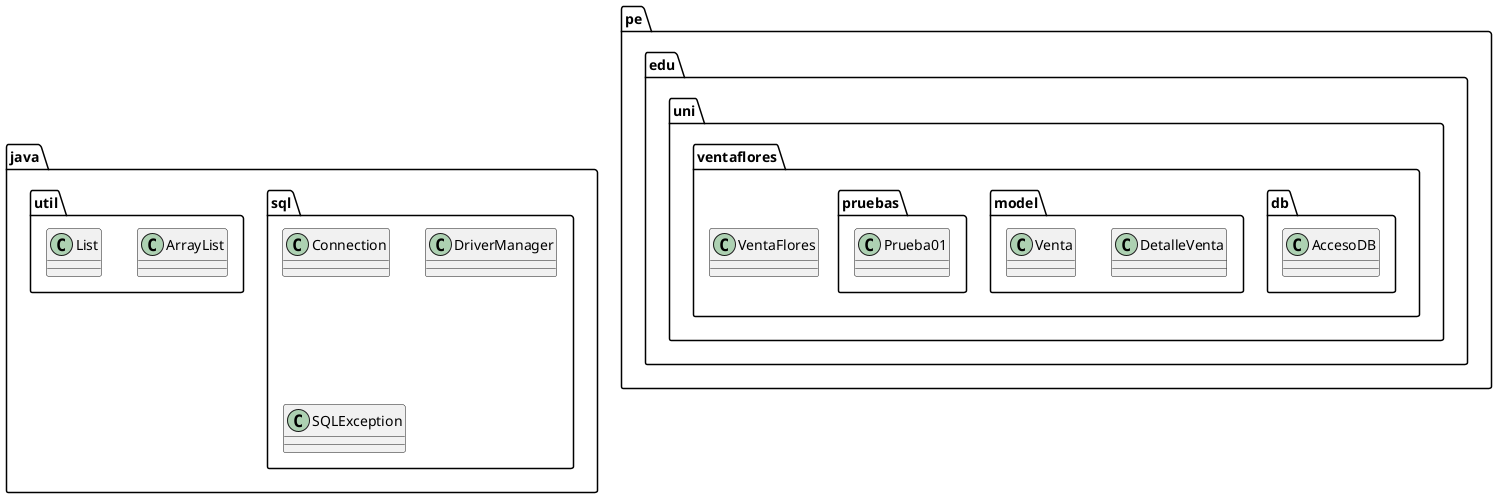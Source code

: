 @startuml
class java.sql.Connection
class java.sql.DriverManager
class java.sql.SQLException
class java.util.ArrayList
class java.util.List
class pe.edu.uni.ventaflores.VentaFlores
class pe.edu.uni.ventaflores.db.AccesoDB
class pe.edu.uni.ventaflores.model.DetalleVenta
class pe.edu.uni.ventaflores.model.Venta
class pe.edu.uni.ventaflores.pruebas.Prueba01
@enduml